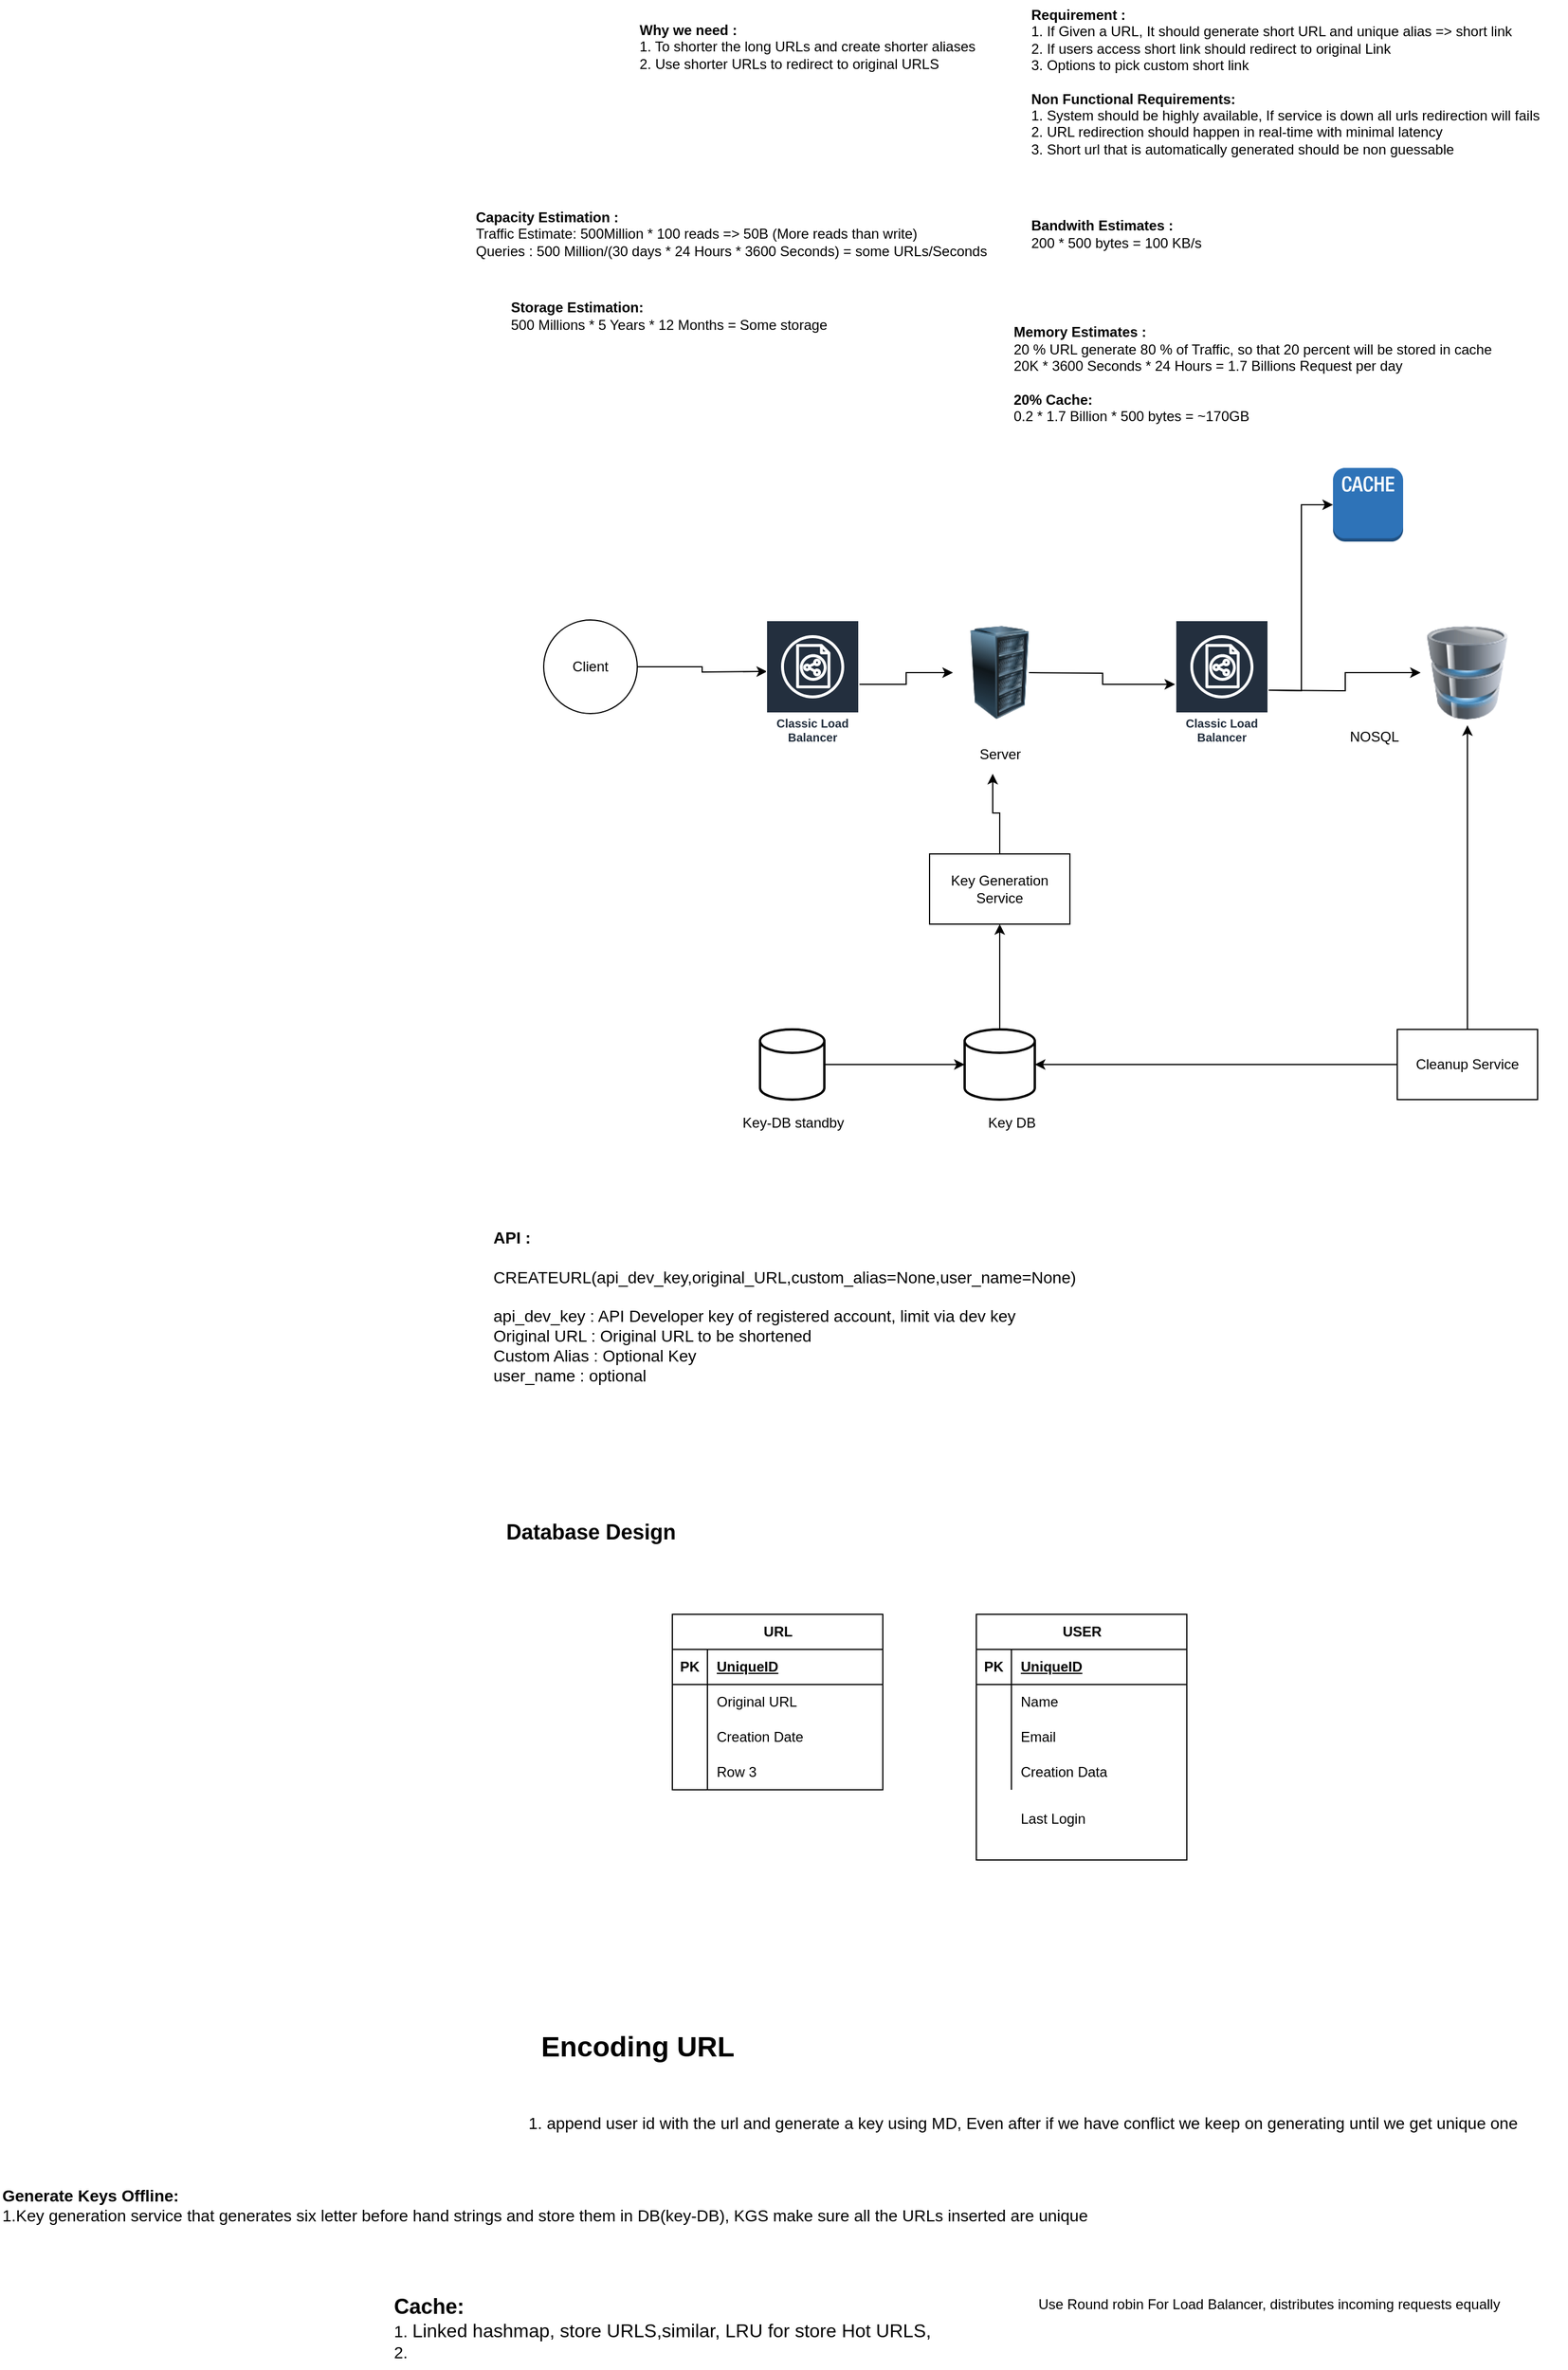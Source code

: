 <mxfile version="21.1.7" type="device">
  <diagram name="Page-1" id="sqk12rzxtQNNZCWc-SlU">
    <mxGraphModel dx="2034" dy="1976" grid="1" gridSize="10" guides="1" tooltips="1" connect="1" arrows="1" fold="1" page="1" pageScale="1" pageWidth="827" pageHeight="1169" math="0" shadow="0">
      <root>
        <mxCell id="0" />
        <mxCell id="1" parent="0" />
        <mxCell id="BkSZDSJOFBLM39_EVoeS-2" value="&lt;b&gt;Why we need :&lt;br&gt;&lt;/b&gt;&lt;div style=&quot;&quot;&gt;&lt;span style=&quot;background-color: initial;&quot;&gt;1. To shorter the long URLs and create shorter aliases&lt;/span&gt;&lt;/div&gt;&lt;div style=&quot;&quot;&gt;&lt;span style=&quot;background-color: initial;&quot;&gt;2. Use shorter URLs to redirect to original URLS&lt;/span&gt;&lt;/div&gt;" style="text;html=1;align=left;verticalAlign=middle;resizable=0;points=[];autosize=1;strokeColor=none;fillColor=none;" parent="1" vertex="1">
          <mxGeometry x="40" width="310" height="60" as="geometry" />
        </mxCell>
        <mxCell id="cOlxFrvKsSwRs4KSJvAb-1" value="&lt;b&gt;Requirement :&lt;/b&gt;&lt;br&gt;1. If Given a URL, It should generate short URL and unique alias =&amp;gt; short link&lt;br&gt;2. If users access short link should redirect to original Link&lt;br&gt;3. Options to pick custom short link&lt;br&gt;&lt;br&gt;&lt;b&gt;Non Functional Requirements:&lt;/b&gt;&lt;br&gt;1. System should be highly available, If service is down all urls redirection will fails&lt;br&gt;2. URL redirection should happen in real-time with minimal latency&lt;br&gt;3. Short url that is automatically generated should be non guessable" style="text;html=1;align=left;verticalAlign=middle;resizable=0;points=[];autosize=1;strokeColor=none;fillColor=none;" vertex="1" parent="1">
          <mxGeometry x="375" y="-10" width="460" height="140" as="geometry" />
        </mxCell>
        <mxCell id="cOlxFrvKsSwRs4KSJvAb-2" value="&lt;b&gt;Capacity Estimation :&lt;/b&gt;&lt;br&gt;Traffic Estimate: 500Million * 100 reads =&amp;gt; 50B (More reads than write)&lt;br&gt;Queries : 500 Million/(30 days * 24 Hours * 3600 Seconds) = some URLs/Seconds&amp;nbsp;&lt;br&gt;" style="text;html=1;align=left;verticalAlign=middle;resizable=0;points=[];autosize=1;strokeColor=none;fillColor=none;" vertex="1" parent="1">
          <mxGeometry x="-100" y="160" width="460" height="60" as="geometry" />
        </mxCell>
        <mxCell id="cOlxFrvKsSwRs4KSJvAb-3" value="&lt;b&gt;Storage Estimation:&lt;br&gt;&lt;/b&gt;&lt;div style=&quot;&quot;&gt;&lt;span style=&quot;background-color: initial;&quot;&gt;500 Millions * 5 Years * 12 Months = Some storage&lt;/span&gt;&lt;/div&gt;" style="text;html=1;align=left;verticalAlign=middle;resizable=0;points=[];autosize=1;strokeColor=none;fillColor=none;" vertex="1" parent="1">
          <mxGeometry x="-70" y="240" width="290" height="40" as="geometry" />
        </mxCell>
        <mxCell id="cOlxFrvKsSwRs4KSJvAb-5" value="&lt;b&gt;Bandwith Estimates :&amp;nbsp;&lt;br&gt;&lt;/b&gt;200 * 500 bytes = 100 KB/s" style="text;html=1;align=left;verticalAlign=middle;resizable=0;points=[];autosize=1;strokeColor=none;fillColor=none;" vertex="1" parent="1">
          <mxGeometry x="375" y="170" width="170" height="40" as="geometry" />
        </mxCell>
        <mxCell id="cOlxFrvKsSwRs4KSJvAb-6" value="&lt;b&gt;Memory Estimates :&amp;nbsp;&lt;br&gt;&lt;/b&gt;20 % URL generate 80 % of Traffic, so that 20 percent will be stored in cache&amp;nbsp;&lt;br&gt;20K * 3600 Seconds * 24 Hours = 1.7 Billions Request per day&lt;br&gt;&lt;br&gt;&lt;b&gt;20% Cache:&lt;/b&gt;&lt;br&gt;0.2 * 1.7 Billion * 500 bytes = ~170GB" style="text;html=1;align=left;verticalAlign=middle;resizable=0;points=[];autosize=1;strokeColor=none;fillColor=none;" vertex="1" parent="1">
          <mxGeometry x="360" y="260" width="440" height="100" as="geometry" />
        </mxCell>
        <mxCell id="cOlxFrvKsSwRs4KSJvAb-13" style="edgeStyle=orthogonalEdgeStyle;rounded=0;orthogonalLoop=1;jettySize=auto;html=1;exitX=1;exitY=0.5;exitDx=0;exitDy=0;entryX=0;entryY=0.5;entryDx=0;entryDy=0;entryPerimeter=0;" edge="1" parent="1" source="cOlxFrvKsSwRs4KSJvAb-7">
          <mxGeometry relative="1" as="geometry">
            <mxPoint x="151" y="564" as="targetPoint" />
          </mxGeometry>
        </mxCell>
        <mxCell id="cOlxFrvKsSwRs4KSJvAb-7" value="Client" style="ellipse;whiteSpace=wrap;html=1;aspect=fixed;" vertex="1" parent="1">
          <mxGeometry x="-40" y="520" width="80" height="80" as="geometry" />
        </mxCell>
        <mxCell id="cOlxFrvKsSwRs4KSJvAb-9" value="" style="image;html=1;image=img/lib/clip_art/computers/Database_128x128.png" vertex="1" parent="1">
          <mxGeometry x="710" y="525" width="80" height="80" as="geometry" />
        </mxCell>
        <mxCell id="cOlxFrvKsSwRs4KSJvAb-10" value="NOSQL" style="text;html=1;align=center;verticalAlign=middle;resizable=0;points=[];autosize=1;strokeColor=none;fillColor=none;" vertex="1" parent="1">
          <mxGeometry x="635" y="605" width="70" height="30" as="geometry" />
        </mxCell>
        <mxCell id="cOlxFrvKsSwRs4KSJvAb-16" style="edgeStyle=orthogonalEdgeStyle;rounded=0;orthogonalLoop=1;jettySize=auto;html=1;" edge="1" parent="1" source="cOlxFrvKsSwRs4KSJvAb-14" target="cOlxFrvKsSwRs4KSJvAb-15">
          <mxGeometry relative="1" as="geometry" />
        </mxCell>
        <mxCell id="cOlxFrvKsSwRs4KSJvAb-14" value="Classic Load Balancer" style="sketch=0;outlineConnect=0;fontColor=#232F3E;gradientColor=none;strokeColor=#ffffff;fillColor=#232F3E;dashed=0;verticalLabelPosition=middle;verticalAlign=bottom;align=center;html=1;whiteSpace=wrap;fontSize=10;fontStyle=1;spacing=3;shape=mxgraph.aws4.productIcon;prIcon=mxgraph.aws4.classic_load_balancer;" vertex="1" parent="1">
          <mxGeometry x="150" y="520" width="80" height="110" as="geometry" />
        </mxCell>
        <mxCell id="cOlxFrvKsSwRs4KSJvAb-15" value="" style="image;html=1;image=img/lib/clip_art/computers/Server_Rack_128x128.png" vertex="1" parent="1">
          <mxGeometry x="310" y="525" width="80" height="80" as="geometry" />
        </mxCell>
        <mxCell id="cOlxFrvKsSwRs4KSJvAb-17" value="Server" style="text;html=1;align=center;verticalAlign=middle;resizable=0;points=[];autosize=1;strokeColor=none;fillColor=none;" vertex="1" parent="1">
          <mxGeometry x="320" y="620" width="60" height="30" as="geometry" />
        </mxCell>
        <mxCell id="cOlxFrvKsSwRs4KSJvAb-18" style="edgeStyle=orthogonalEdgeStyle;rounded=0;orthogonalLoop=1;jettySize=auto;html=1;exitX=1;exitY=0.5;exitDx=0;exitDy=0;" edge="1" parent="1" target="cOlxFrvKsSwRs4KSJvAb-23">
          <mxGeometry relative="1" as="geometry">
            <mxPoint x="375" y="565" as="sourcePoint" />
            <mxPoint x="486" y="569" as="targetPoint" />
          </mxGeometry>
        </mxCell>
        <mxCell id="cOlxFrvKsSwRs4KSJvAb-20" style="edgeStyle=orthogonalEdgeStyle;rounded=0;orthogonalLoop=1;jettySize=auto;html=1;" edge="1" parent="1" target="cOlxFrvKsSwRs4KSJvAb-9">
          <mxGeometry relative="1" as="geometry">
            <mxPoint x="580" y="580" as="sourcePoint" />
          </mxGeometry>
        </mxCell>
        <mxCell id="cOlxFrvKsSwRs4KSJvAb-22" style="edgeStyle=orthogonalEdgeStyle;rounded=0;orthogonalLoop=1;jettySize=auto;html=1;entryX=0;entryY=0.5;entryDx=0;entryDy=0;entryPerimeter=0;" edge="1" parent="1" target="cOlxFrvKsSwRs4KSJvAb-21">
          <mxGeometry relative="1" as="geometry">
            <mxPoint x="580" y="580" as="sourcePoint" />
          </mxGeometry>
        </mxCell>
        <mxCell id="cOlxFrvKsSwRs4KSJvAb-21" value="" style="outlineConnect=0;dashed=0;verticalLabelPosition=bottom;verticalAlign=top;align=center;html=1;shape=mxgraph.aws3.cache_node;fillColor=#2E73B8;gradientColor=none;" vertex="1" parent="1">
          <mxGeometry x="635" y="390" width="60" height="63" as="geometry" />
        </mxCell>
        <mxCell id="cOlxFrvKsSwRs4KSJvAb-23" value="Classic Load Balancer" style="sketch=0;outlineConnect=0;fontColor=#232F3E;gradientColor=none;strokeColor=#ffffff;fillColor=#232F3E;dashed=0;verticalLabelPosition=middle;verticalAlign=bottom;align=center;html=1;whiteSpace=wrap;fontSize=10;fontStyle=1;spacing=3;shape=mxgraph.aws4.productIcon;prIcon=mxgraph.aws4.classic_load_balancer;" vertex="1" parent="1">
          <mxGeometry x="500" y="520" width="80" height="110" as="geometry" />
        </mxCell>
        <mxCell id="cOlxFrvKsSwRs4KSJvAb-26" style="edgeStyle=orthogonalEdgeStyle;rounded=0;orthogonalLoop=1;jettySize=auto;html=1;entryX=0.4;entryY=1.05;entryDx=0;entryDy=0;entryPerimeter=0;" edge="1" parent="1" source="cOlxFrvKsSwRs4KSJvAb-25" target="cOlxFrvKsSwRs4KSJvAb-17">
          <mxGeometry relative="1" as="geometry" />
        </mxCell>
        <mxCell id="cOlxFrvKsSwRs4KSJvAb-25" value="Key Generation Service" style="rounded=0;whiteSpace=wrap;html=1;" vertex="1" parent="1">
          <mxGeometry x="290" y="720" width="120" height="60" as="geometry" />
        </mxCell>
        <mxCell id="cOlxFrvKsSwRs4KSJvAb-41" style="edgeStyle=orthogonalEdgeStyle;rounded=0;orthogonalLoop=1;jettySize=auto;html=1;entryX=0.5;entryY=1;entryDx=0;entryDy=0;" edge="1" parent="1" source="cOlxFrvKsSwRs4KSJvAb-40" target="cOlxFrvKsSwRs4KSJvAb-25">
          <mxGeometry relative="1" as="geometry" />
        </mxCell>
        <mxCell id="cOlxFrvKsSwRs4KSJvAb-40" value="" style="strokeWidth=2;html=1;shape=mxgraph.flowchart.database;whiteSpace=wrap;" vertex="1" parent="1">
          <mxGeometry x="320" y="870" width="60" height="60" as="geometry" />
        </mxCell>
        <mxCell id="cOlxFrvKsSwRs4KSJvAb-42" value="Key DB" style="text;html=1;align=center;verticalAlign=middle;resizable=0;points=[];autosize=1;strokeColor=none;fillColor=none;" vertex="1" parent="1">
          <mxGeometry x="330" y="935" width="60" height="30" as="geometry" />
        </mxCell>
        <mxCell id="cOlxFrvKsSwRs4KSJvAb-44" style="edgeStyle=orthogonalEdgeStyle;rounded=0;orthogonalLoop=1;jettySize=auto;html=1;" edge="1" parent="1" source="cOlxFrvKsSwRs4KSJvAb-43">
          <mxGeometry relative="1" as="geometry">
            <mxPoint x="750" y="610" as="targetPoint" />
          </mxGeometry>
        </mxCell>
        <mxCell id="cOlxFrvKsSwRs4KSJvAb-45" style="edgeStyle=orthogonalEdgeStyle;rounded=0;orthogonalLoop=1;jettySize=auto;html=1;entryX=1;entryY=0.5;entryDx=0;entryDy=0;entryPerimeter=0;" edge="1" parent="1" source="cOlxFrvKsSwRs4KSJvAb-43" target="cOlxFrvKsSwRs4KSJvAb-40">
          <mxGeometry relative="1" as="geometry" />
        </mxCell>
        <mxCell id="cOlxFrvKsSwRs4KSJvAb-43" value="Cleanup Service" style="rounded=0;whiteSpace=wrap;html=1;" vertex="1" parent="1">
          <mxGeometry x="690" y="870" width="120" height="60" as="geometry" />
        </mxCell>
        <mxCell id="cOlxFrvKsSwRs4KSJvAb-46" value="&lt;span style=&quot;font-size: 14px;&quot;&gt;&lt;b&gt;API :&lt;br&gt;&lt;br&gt;&lt;/b&gt;CREATEURL(api_dev_key,original_URL,custom_alias=None,user_name=None)&lt;br&gt;&lt;br&gt;api_dev_key : API Developer key of registered account, limit via dev key&lt;br&gt;Original URL : Original URL to be shortened&lt;br&gt;Custom Alias : Optional Key&lt;br&gt;user_name : optional&lt;br&gt;&lt;br&gt;&lt;/span&gt;" style="text;html=1;align=left;verticalAlign=middle;resizable=0;points=[];autosize=1;strokeColor=none;fillColor=none;" vertex="1" parent="1">
          <mxGeometry x="-85" y="1035" width="520" height="160" as="geometry" />
        </mxCell>
        <mxCell id="cOlxFrvKsSwRs4KSJvAb-47" value="&lt;font style=&quot;font-size: 18px;&quot;&gt;&lt;b&gt;Database Design&lt;/b&gt;&lt;/font&gt;" style="text;html=1;align=center;verticalAlign=middle;resizable=0;points=[];autosize=1;strokeColor=none;fillColor=none;" vertex="1" parent="1">
          <mxGeometry x="-85" y="1280" width="170" height="40" as="geometry" />
        </mxCell>
        <mxCell id="cOlxFrvKsSwRs4KSJvAb-48" value="USER" style="shape=table;startSize=30;container=1;collapsible=1;childLayout=tableLayout;fixedRows=1;rowLines=0;fontStyle=1;align=center;resizeLast=1;html=1;" vertex="1" parent="1">
          <mxGeometry x="330" y="1370" width="180" height="210" as="geometry" />
        </mxCell>
        <mxCell id="cOlxFrvKsSwRs4KSJvAb-49" value="" style="shape=tableRow;horizontal=0;startSize=0;swimlaneHead=0;swimlaneBody=0;fillColor=none;collapsible=0;dropTarget=0;points=[[0,0.5],[1,0.5]];portConstraint=eastwest;top=0;left=0;right=0;bottom=1;" vertex="1" parent="cOlxFrvKsSwRs4KSJvAb-48">
          <mxGeometry y="30" width="180" height="30" as="geometry" />
        </mxCell>
        <mxCell id="cOlxFrvKsSwRs4KSJvAb-50" value="PK" style="shape=partialRectangle;connectable=0;fillColor=none;top=0;left=0;bottom=0;right=0;fontStyle=1;overflow=hidden;whiteSpace=wrap;html=1;" vertex="1" parent="cOlxFrvKsSwRs4KSJvAb-49">
          <mxGeometry width="30" height="30" as="geometry">
            <mxRectangle width="30" height="30" as="alternateBounds" />
          </mxGeometry>
        </mxCell>
        <mxCell id="cOlxFrvKsSwRs4KSJvAb-51" value="UniqueID" style="shape=partialRectangle;connectable=0;fillColor=none;top=0;left=0;bottom=0;right=0;align=left;spacingLeft=6;fontStyle=5;overflow=hidden;whiteSpace=wrap;html=1;" vertex="1" parent="cOlxFrvKsSwRs4KSJvAb-49">
          <mxGeometry x="30" width="150" height="30" as="geometry">
            <mxRectangle width="150" height="30" as="alternateBounds" />
          </mxGeometry>
        </mxCell>
        <mxCell id="cOlxFrvKsSwRs4KSJvAb-52" value="" style="shape=tableRow;horizontal=0;startSize=0;swimlaneHead=0;swimlaneBody=0;fillColor=none;collapsible=0;dropTarget=0;points=[[0,0.5],[1,0.5]];portConstraint=eastwest;top=0;left=0;right=0;bottom=0;" vertex="1" parent="cOlxFrvKsSwRs4KSJvAb-48">
          <mxGeometry y="60" width="180" height="30" as="geometry" />
        </mxCell>
        <mxCell id="cOlxFrvKsSwRs4KSJvAb-53" value="" style="shape=partialRectangle;connectable=0;fillColor=none;top=0;left=0;bottom=0;right=0;editable=1;overflow=hidden;whiteSpace=wrap;html=1;" vertex="1" parent="cOlxFrvKsSwRs4KSJvAb-52">
          <mxGeometry width="30" height="30" as="geometry">
            <mxRectangle width="30" height="30" as="alternateBounds" />
          </mxGeometry>
        </mxCell>
        <mxCell id="cOlxFrvKsSwRs4KSJvAb-54" value="Name" style="shape=partialRectangle;connectable=0;fillColor=none;top=0;left=0;bottom=0;right=0;align=left;spacingLeft=6;overflow=hidden;whiteSpace=wrap;html=1;" vertex="1" parent="cOlxFrvKsSwRs4KSJvAb-52">
          <mxGeometry x="30" width="150" height="30" as="geometry">
            <mxRectangle width="150" height="30" as="alternateBounds" />
          </mxGeometry>
        </mxCell>
        <mxCell id="cOlxFrvKsSwRs4KSJvAb-55" value="" style="shape=tableRow;horizontal=0;startSize=0;swimlaneHead=0;swimlaneBody=0;fillColor=none;collapsible=0;dropTarget=0;points=[[0,0.5],[1,0.5]];portConstraint=eastwest;top=0;left=0;right=0;bottom=0;" vertex="1" parent="cOlxFrvKsSwRs4KSJvAb-48">
          <mxGeometry y="90" width="180" height="30" as="geometry" />
        </mxCell>
        <mxCell id="cOlxFrvKsSwRs4KSJvAb-56" value="" style="shape=partialRectangle;connectable=0;fillColor=none;top=0;left=0;bottom=0;right=0;editable=1;overflow=hidden;whiteSpace=wrap;html=1;" vertex="1" parent="cOlxFrvKsSwRs4KSJvAb-55">
          <mxGeometry width="30" height="30" as="geometry">
            <mxRectangle width="30" height="30" as="alternateBounds" />
          </mxGeometry>
        </mxCell>
        <mxCell id="cOlxFrvKsSwRs4KSJvAb-57" value="Email" style="shape=partialRectangle;connectable=0;fillColor=none;top=0;left=0;bottom=0;right=0;align=left;spacingLeft=6;overflow=hidden;whiteSpace=wrap;html=1;" vertex="1" parent="cOlxFrvKsSwRs4KSJvAb-55">
          <mxGeometry x="30" width="150" height="30" as="geometry">
            <mxRectangle width="150" height="30" as="alternateBounds" />
          </mxGeometry>
        </mxCell>
        <mxCell id="cOlxFrvKsSwRs4KSJvAb-58" value="" style="shape=tableRow;horizontal=0;startSize=0;swimlaneHead=0;swimlaneBody=0;fillColor=none;collapsible=0;dropTarget=0;points=[[0,0.5],[1,0.5]];portConstraint=eastwest;top=0;left=0;right=0;bottom=0;" vertex="1" parent="cOlxFrvKsSwRs4KSJvAb-48">
          <mxGeometry y="120" width="180" height="30" as="geometry" />
        </mxCell>
        <mxCell id="cOlxFrvKsSwRs4KSJvAb-59" value="" style="shape=partialRectangle;connectable=0;fillColor=none;top=0;left=0;bottom=0;right=0;editable=1;overflow=hidden;whiteSpace=wrap;html=1;" vertex="1" parent="cOlxFrvKsSwRs4KSJvAb-58">
          <mxGeometry width="30" height="30" as="geometry">
            <mxRectangle width="30" height="30" as="alternateBounds" />
          </mxGeometry>
        </mxCell>
        <mxCell id="cOlxFrvKsSwRs4KSJvAb-60" value="Creation Data&lt;br&gt;" style="shape=partialRectangle;connectable=0;fillColor=none;top=0;left=0;bottom=0;right=0;align=left;spacingLeft=6;overflow=hidden;whiteSpace=wrap;html=1;" vertex="1" parent="cOlxFrvKsSwRs4KSJvAb-58">
          <mxGeometry x="30" width="150" height="30" as="geometry">
            <mxRectangle width="150" height="30" as="alternateBounds" />
          </mxGeometry>
        </mxCell>
        <mxCell id="cOlxFrvKsSwRs4KSJvAb-61" value="URL" style="shape=table;startSize=30;container=1;collapsible=1;childLayout=tableLayout;fixedRows=1;rowLines=0;fontStyle=1;align=center;resizeLast=1;html=1;" vertex="1" parent="1">
          <mxGeometry x="70" y="1370" width="180" height="150" as="geometry" />
        </mxCell>
        <mxCell id="cOlxFrvKsSwRs4KSJvAb-62" value="" style="shape=tableRow;horizontal=0;startSize=0;swimlaneHead=0;swimlaneBody=0;fillColor=none;collapsible=0;dropTarget=0;points=[[0,0.5],[1,0.5]];portConstraint=eastwest;top=0;left=0;right=0;bottom=1;" vertex="1" parent="cOlxFrvKsSwRs4KSJvAb-61">
          <mxGeometry y="30" width="180" height="30" as="geometry" />
        </mxCell>
        <mxCell id="cOlxFrvKsSwRs4KSJvAb-63" value="PK" style="shape=partialRectangle;connectable=0;fillColor=none;top=0;left=0;bottom=0;right=0;fontStyle=1;overflow=hidden;whiteSpace=wrap;html=1;" vertex="1" parent="cOlxFrvKsSwRs4KSJvAb-62">
          <mxGeometry width="30" height="30" as="geometry">
            <mxRectangle width="30" height="30" as="alternateBounds" />
          </mxGeometry>
        </mxCell>
        <mxCell id="cOlxFrvKsSwRs4KSJvAb-64" value="UniqueID" style="shape=partialRectangle;connectable=0;fillColor=none;top=0;left=0;bottom=0;right=0;align=left;spacingLeft=6;fontStyle=5;overflow=hidden;whiteSpace=wrap;html=1;" vertex="1" parent="cOlxFrvKsSwRs4KSJvAb-62">
          <mxGeometry x="30" width="150" height="30" as="geometry">
            <mxRectangle width="150" height="30" as="alternateBounds" />
          </mxGeometry>
        </mxCell>
        <mxCell id="cOlxFrvKsSwRs4KSJvAb-65" value="" style="shape=tableRow;horizontal=0;startSize=0;swimlaneHead=0;swimlaneBody=0;fillColor=none;collapsible=0;dropTarget=0;points=[[0,0.5],[1,0.5]];portConstraint=eastwest;top=0;left=0;right=0;bottom=0;" vertex="1" parent="cOlxFrvKsSwRs4KSJvAb-61">
          <mxGeometry y="60" width="180" height="30" as="geometry" />
        </mxCell>
        <mxCell id="cOlxFrvKsSwRs4KSJvAb-66" value="" style="shape=partialRectangle;connectable=0;fillColor=none;top=0;left=0;bottom=0;right=0;editable=1;overflow=hidden;whiteSpace=wrap;html=1;" vertex="1" parent="cOlxFrvKsSwRs4KSJvAb-65">
          <mxGeometry width="30" height="30" as="geometry">
            <mxRectangle width="30" height="30" as="alternateBounds" />
          </mxGeometry>
        </mxCell>
        <mxCell id="cOlxFrvKsSwRs4KSJvAb-67" value="Original URL" style="shape=partialRectangle;connectable=0;fillColor=none;top=0;left=0;bottom=0;right=0;align=left;spacingLeft=6;overflow=hidden;whiteSpace=wrap;html=1;" vertex="1" parent="cOlxFrvKsSwRs4KSJvAb-65">
          <mxGeometry x="30" width="150" height="30" as="geometry">
            <mxRectangle width="150" height="30" as="alternateBounds" />
          </mxGeometry>
        </mxCell>
        <mxCell id="cOlxFrvKsSwRs4KSJvAb-68" value="" style="shape=tableRow;horizontal=0;startSize=0;swimlaneHead=0;swimlaneBody=0;fillColor=none;collapsible=0;dropTarget=0;points=[[0,0.5],[1,0.5]];portConstraint=eastwest;top=0;left=0;right=0;bottom=0;" vertex="1" parent="cOlxFrvKsSwRs4KSJvAb-61">
          <mxGeometry y="90" width="180" height="30" as="geometry" />
        </mxCell>
        <mxCell id="cOlxFrvKsSwRs4KSJvAb-69" value="" style="shape=partialRectangle;connectable=0;fillColor=none;top=0;left=0;bottom=0;right=0;editable=1;overflow=hidden;whiteSpace=wrap;html=1;" vertex="1" parent="cOlxFrvKsSwRs4KSJvAb-68">
          <mxGeometry width="30" height="30" as="geometry">
            <mxRectangle width="30" height="30" as="alternateBounds" />
          </mxGeometry>
        </mxCell>
        <mxCell id="cOlxFrvKsSwRs4KSJvAb-70" value="Creation Date" style="shape=partialRectangle;connectable=0;fillColor=none;top=0;left=0;bottom=0;right=0;align=left;spacingLeft=6;overflow=hidden;whiteSpace=wrap;html=1;" vertex="1" parent="cOlxFrvKsSwRs4KSJvAb-68">
          <mxGeometry x="30" width="150" height="30" as="geometry">
            <mxRectangle width="150" height="30" as="alternateBounds" />
          </mxGeometry>
        </mxCell>
        <mxCell id="cOlxFrvKsSwRs4KSJvAb-71" value="" style="shape=tableRow;horizontal=0;startSize=0;swimlaneHead=0;swimlaneBody=0;fillColor=none;collapsible=0;dropTarget=0;points=[[0,0.5],[1,0.5]];portConstraint=eastwest;top=0;left=0;right=0;bottom=0;" vertex="1" parent="cOlxFrvKsSwRs4KSJvAb-61">
          <mxGeometry y="120" width="180" height="30" as="geometry" />
        </mxCell>
        <mxCell id="cOlxFrvKsSwRs4KSJvAb-72" value="" style="shape=partialRectangle;connectable=0;fillColor=none;top=0;left=0;bottom=0;right=0;editable=1;overflow=hidden;whiteSpace=wrap;html=1;" vertex="1" parent="cOlxFrvKsSwRs4KSJvAb-71">
          <mxGeometry width="30" height="30" as="geometry">
            <mxRectangle width="30" height="30" as="alternateBounds" />
          </mxGeometry>
        </mxCell>
        <mxCell id="cOlxFrvKsSwRs4KSJvAb-73" value="Row 3" style="shape=partialRectangle;connectable=0;fillColor=none;top=0;left=0;bottom=0;right=0;align=left;spacingLeft=6;overflow=hidden;whiteSpace=wrap;html=1;" vertex="1" parent="cOlxFrvKsSwRs4KSJvAb-71">
          <mxGeometry x="30" width="150" height="30" as="geometry">
            <mxRectangle width="150" height="30" as="alternateBounds" />
          </mxGeometry>
        </mxCell>
        <mxCell id="cOlxFrvKsSwRs4KSJvAb-74" value="Last Login" style="shape=partialRectangle;connectable=0;fillColor=none;top=0;left=0;bottom=0;right=0;align=left;spacingLeft=6;overflow=hidden;whiteSpace=wrap;html=1;" vertex="1" parent="1">
          <mxGeometry x="360" y="1530" width="150" height="30" as="geometry">
            <mxRectangle width="150" height="30" as="alternateBounds" />
          </mxGeometry>
        </mxCell>
        <mxCell id="cOlxFrvKsSwRs4KSJvAb-75" value="&lt;font style=&quot;font-size: 24px;&quot;&gt;&lt;b&gt;Encoding URL&lt;/b&gt;&lt;/font&gt;" style="text;html=1;align=center;verticalAlign=middle;resizable=0;points=[];autosize=1;strokeColor=none;fillColor=none;" vertex="1" parent="1">
          <mxGeometry x="-55" y="1720" width="190" height="40" as="geometry" />
        </mxCell>
        <mxCell id="cOlxFrvKsSwRs4KSJvAb-76" value="&lt;font style=&quot;font-size: 14px;&quot;&gt;1. append user id with the url and generate a key using MD, Even after if we have conflict we keep on generating until we get unique one&amp;nbsp;&lt;/font&gt;" style="text;html=1;align=left;verticalAlign=middle;resizable=0;points=[];autosize=1;strokeColor=none;fillColor=none;" vertex="1" parent="1">
          <mxGeometry x="-55" y="1790" width="870" height="30" as="geometry" />
        </mxCell>
        <mxCell id="cOlxFrvKsSwRs4KSJvAb-78" style="edgeStyle=orthogonalEdgeStyle;rounded=0;orthogonalLoop=1;jettySize=auto;html=1;entryX=0;entryY=0.5;entryDx=0;entryDy=0;entryPerimeter=0;" edge="1" parent="1" source="cOlxFrvKsSwRs4KSJvAb-77" target="cOlxFrvKsSwRs4KSJvAb-40">
          <mxGeometry relative="1" as="geometry" />
        </mxCell>
        <mxCell id="cOlxFrvKsSwRs4KSJvAb-77" value="" style="strokeWidth=2;html=1;shape=mxgraph.flowchart.database;whiteSpace=wrap;" vertex="1" parent="1">
          <mxGeometry x="145" y="870" width="55" height="60" as="geometry" />
        </mxCell>
        <mxCell id="cOlxFrvKsSwRs4KSJvAb-79" value="Key-DB standby" style="text;html=1;align=center;verticalAlign=middle;resizable=0;points=[];autosize=1;strokeColor=none;fillColor=none;" vertex="1" parent="1">
          <mxGeometry x="117.5" y="935" width="110" height="30" as="geometry" />
        </mxCell>
        <mxCell id="cOlxFrvKsSwRs4KSJvAb-80" value="&lt;font style=&quot;font-size: 14px;&quot;&gt;&lt;b&gt;Generate Keys&amp;nbsp;&lt;/b&gt;&lt;/font&gt;&lt;b style=&quot;font-size: 14px;&quot;&gt;Offline:&lt;/b&gt;&lt;br&gt;&lt;span style=&quot;font-size: 14px;&quot;&gt;1.Key generation service that generates six letter&amp;nbsp;before hand strings and store them in DB(key-DB), KGS make sure all the URLs inserted are unique&lt;/span&gt;" style="text;html=1;align=left;verticalAlign=middle;resizable=0;points=[];autosize=1;strokeColor=none;fillColor=none;" vertex="1" parent="1">
          <mxGeometry x="-505" y="1850" width="950" height="50" as="geometry" />
        </mxCell>
        <mxCell id="cOlxFrvKsSwRs4KSJvAb-81" value="&lt;font style=&quot;&quot;&gt;&lt;b style=&quot;font-size: 18px;&quot;&gt;Cache:&lt;/b&gt;&lt;br&gt;&lt;font style=&quot;font-size: 14px;&quot;&gt;1.&amp;nbsp;&lt;/font&gt;&lt;/font&gt;&lt;font style=&quot;&quot;&gt;&lt;font style=&quot;&quot;&gt;&lt;font size=&quot;3&quot;&gt;Linked hashmap, store URLS,similar, LRU for store Hot URLS,&lt;br&gt;&lt;/font&gt;&lt;span style=&quot;font-size: 14px;&quot;&gt;2.&amp;nbsp;&lt;/span&gt;&lt;/font&gt;&lt;br&gt;&lt;/font&gt;" style="text;html=1;align=left;verticalAlign=middle;resizable=0;points=[];autosize=1;strokeColor=none;fillColor=none;" vertex="1" parent="1">
          <mxGeometry x="-170" y="1945" width="480" height="70" as="geometry" />
        </mxCell>
        <mxCell id="cOlxFrvKsSwRs4KSJvAb-84" value="Use Round robin For Load Balancer, distributes incoming requests equally" style="text;html=1;align=center;verticalAlign=middle;resizable=0;points=[];autosize=1;strokeColor=none;fillColor=none;" vertex="1" parent="1">
          <mxGeometry x="370" y="1945" width="420" height="30" as="geometry" />
        </mxCell>
      </root>
    </mxGraphModel>
  </diagram>
</mxfile>
